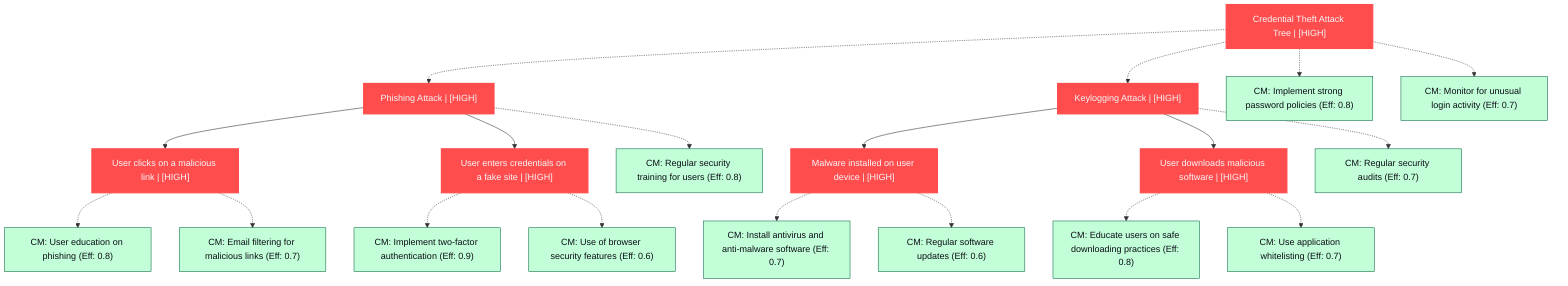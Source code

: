 graph TB
  node_01K64AQRB6687JVYW5Z68JRRHQ["Credential Theft Attack Tree | [HIGH]"]:::highRisk
  node_01K64AQRB6687JVYW5Z68JRRHQ-1["Phishing Attack | [HIGH]"]:::highRisk
  node_01K64AQRB6687JVYW5Z68JRRHQ-1-1["User clicks on a malicious link | [HIGH]"]:::highRisk
  node_01K64AQRB6687JVYW5Z68JRRHQ-1-1_cm_0["CM: User education on phishing (Eff: 0.8)"]:::countermeasure
  node_01K64AQRB6687JVYW5Z68JRRHQ-1-1_cm_1["CM: Email filtering for malicious links (Eff: 0.7)"]:::countermeasure
  node_01K64AQRB6687JVYW5Z68JRRHQ-1-2["User enters credentials on a fake site | [HIGH]"]:::highRisk
  node_01K64AQRB6687JVYW5Z68JRRHQ-1-2_cm_0["CM: Implement two-factor authentication (Eff: 0.9)"]:::countermeasure
  node_01K64AQRB6687JVYW5Z68JRRHQ-1-2_cm_1["CM: Use of browser security features (Eff: 0.6)"]:::countermeasure
  node_01K64AQRB6687JVYW5Z68JRRHQ-1_cm_0["CM: Regular security training for users (Eff: 0.8)"]:::countermeasure
  node_01K64AQRB6687JVYW5Z68JRRHQ-2["Keylogging Attack | [HIGH]"]:::highRisk
  node_01K64AQRB6687JVYW5Z68JRRHQ-2-1["Malware installed on user device | [HIGH]"]:::highRisk
  node_01K64AQRB6687JVYW5Z68JRRHQ-2-1_cm_0["CM: Install antivirus and anti-malware software (Eff: 0.7)"]:::countermeasure
  node_01K64AQRB6687JVYW5Z68JRRHQ-2-1_cm_1["CM: Regular software updates (Eff: 0.6)"]:::countermeasure
  node_01K64AQRB6687JVYW5Z68JRRHQ-2-2["User downloads malicious software | [HIGH]"]:::highRisk
  node_01K64AQRB6687JVYW5Z68JRRHQ-2-2_cm_0["CM: Educate users on safe downloading practices (Eff: 0.8)"]:::countermeasure
  node_01K64AQRB6687JVYW5Z68JRRHQ-2-2_cm_1["CM: Use application whitelisting (Eff: 0.7)"]:::countermeasure
  node_01K64AQRB6687JVYW5Z68JRRHQ-2_cm_0["CM: Regular security audits (Eff: 0.7)"]:::countermeasure
  node_01K64AQRB6687JVYW5Z68JRRHQ_cm_0["CM: Implement strong password policies (Eff: 0.8)"]:::countermeasure
  node_01K64AQRB6687JVYW5Z68JRRHQ_cm_1["CM: Monitor for unusual login activity (Eff: 0.7)"]:::countermeasure

  node_01K64AQRB6687JVYW5Z68JRRHQ -.-> node_01K64AQRB6687JVYW5Z68JRRHQ-1
  node_01K64AQRB6687JVYW5Z68JRRHQ-1 --> node_01K64AQRB6687JVYW5Z68JRRHQ-1-1
  node_01K64AQRB6687JVYW5Z68JRRHQ-1-1 -.-> node_01K64AQRB6687JVYW5Z68JRRHQ-1-1_cm_0
  node_01K64AQRB6687JVYW5Z68JRRHQ-1-1 -.-> node_01K64AQRB6687JVYW5Z68JRRHQ-1-1_cm_1
  node_01K64AQRB6687JVYW5Z68JRRHQ-1 --> node_01K64AQRB6687JVYW5Z68JRRHQ-1-2
  node_01K64AQRB6687JVYW5Z68JRRHQ-1-2 -.-> node_01K64AQRB6687JVYW5Z68JRRHQ-1-2_cm_0
  node_01K64AQRB6687JVYW5Z68JRRHQ-1-2 -.-> node_01K64AQRB6687JVYW5Z68JRRHQ-1-2_cm_1
  node_01K64AQRB6687JVYW5Z68JRRHQ-1 -.-> node_01K64AQRB6687JVYW5Z68JRRHQ-1_cm_0
  node_01K64AQRB6687JVYW5Z68JRRHQ -.-> node_01K64AQRB6687JVYW5Z68JRRHQ-2
  node_01K64AQRB6687JVYW5Z68JRRHQ-2 --> node_01K64AQRB6687JVYW5Z68JRRHQ-2-1
  node_01K64AQRB6687JVYW5Z68JRRHQ-2-1 -.-> node_01K64AQRB6687JVYW5Z68JRRHQ-2-1_cm_0
  node_01K64AQRB6687JVYW5Z68JRRHQ-2-1 -.-> node_01K64AQRB6687JVYW5Z68JRRHQ-2-1_cm_1
  node_01K64AQRB6687JVYW5Z68JRRHQ-2 --> node_01K64AQRB6687JVYW5Z68JRRHQ-2-2
  node_01K64AQRB6687JVYW5Z68JRRHQ-2-2 -.-> node_01K64AQRB6687JVYW5Z68JRRHQ-2-2_cm_0
  node_01K64AQRB6687JVYW5Z68JRRHQ-2-2 -.-> node_01K64AQRB6687JVYW5Z68JRRHQ-2-2_cm_1
  node_01K64AQRB6687JVYW5Z68JRRHQ-2 -.-> node_01K64AQRB6687JVYW5Z68JRRHQ-2_cm_0
  node_01K64AQRB6687JVYW5Z68JRRHQ -.-> node_01K64AQRB6687JVYW5Z68JRRHQ_cm_0
  node_01K64AQRB6687JVYW5Z68JRRHQ -.-> node_01K64AQRB6687JVYW5Z68JRRHQ_cm_1

  classDef andNode fill:#FF4C4C,stroke:#FF4C4C,stroke-width:2px,color:#F5F7FA
  classDef orNode fill:#36FF8F,stroke:#36FF8F,stroke-width:2px,color:#0B0D17
  classDef leafNode fill:#29ABE2,stroke:#29ABE2,stroke-width:2px,color:#F5F7FA
  classDef highRisk fill:#FF4C4C,color:#F5F7FA,stroke:#FF4C4C,stroke-width:2px
  classDef mediumRisk fill:#FFD300,stroke:#FFD300,stroke-width:1px,color:#0B0D17
  classDef lowRisk fill:#FFF2B3,stroke:#FFF2B3,stroke-width:1px,color:#0B0D17
  classDef countermeasure fill:#C2FFD8,stroke:#106B49,stroke-width:1px,color:#0B0D17
  classDef reference fill:#A259FF,stroke:#c3a4ff,stroke-width:1px,stroke-dasharray:3 3,color:#F5F7FA
  classDef mitreNode stroke-dasharray:5 5
  classDef note fill:#ffffcc,stroke:#ffcc00,stroke-width:2px,stroke-dasharray:5 5